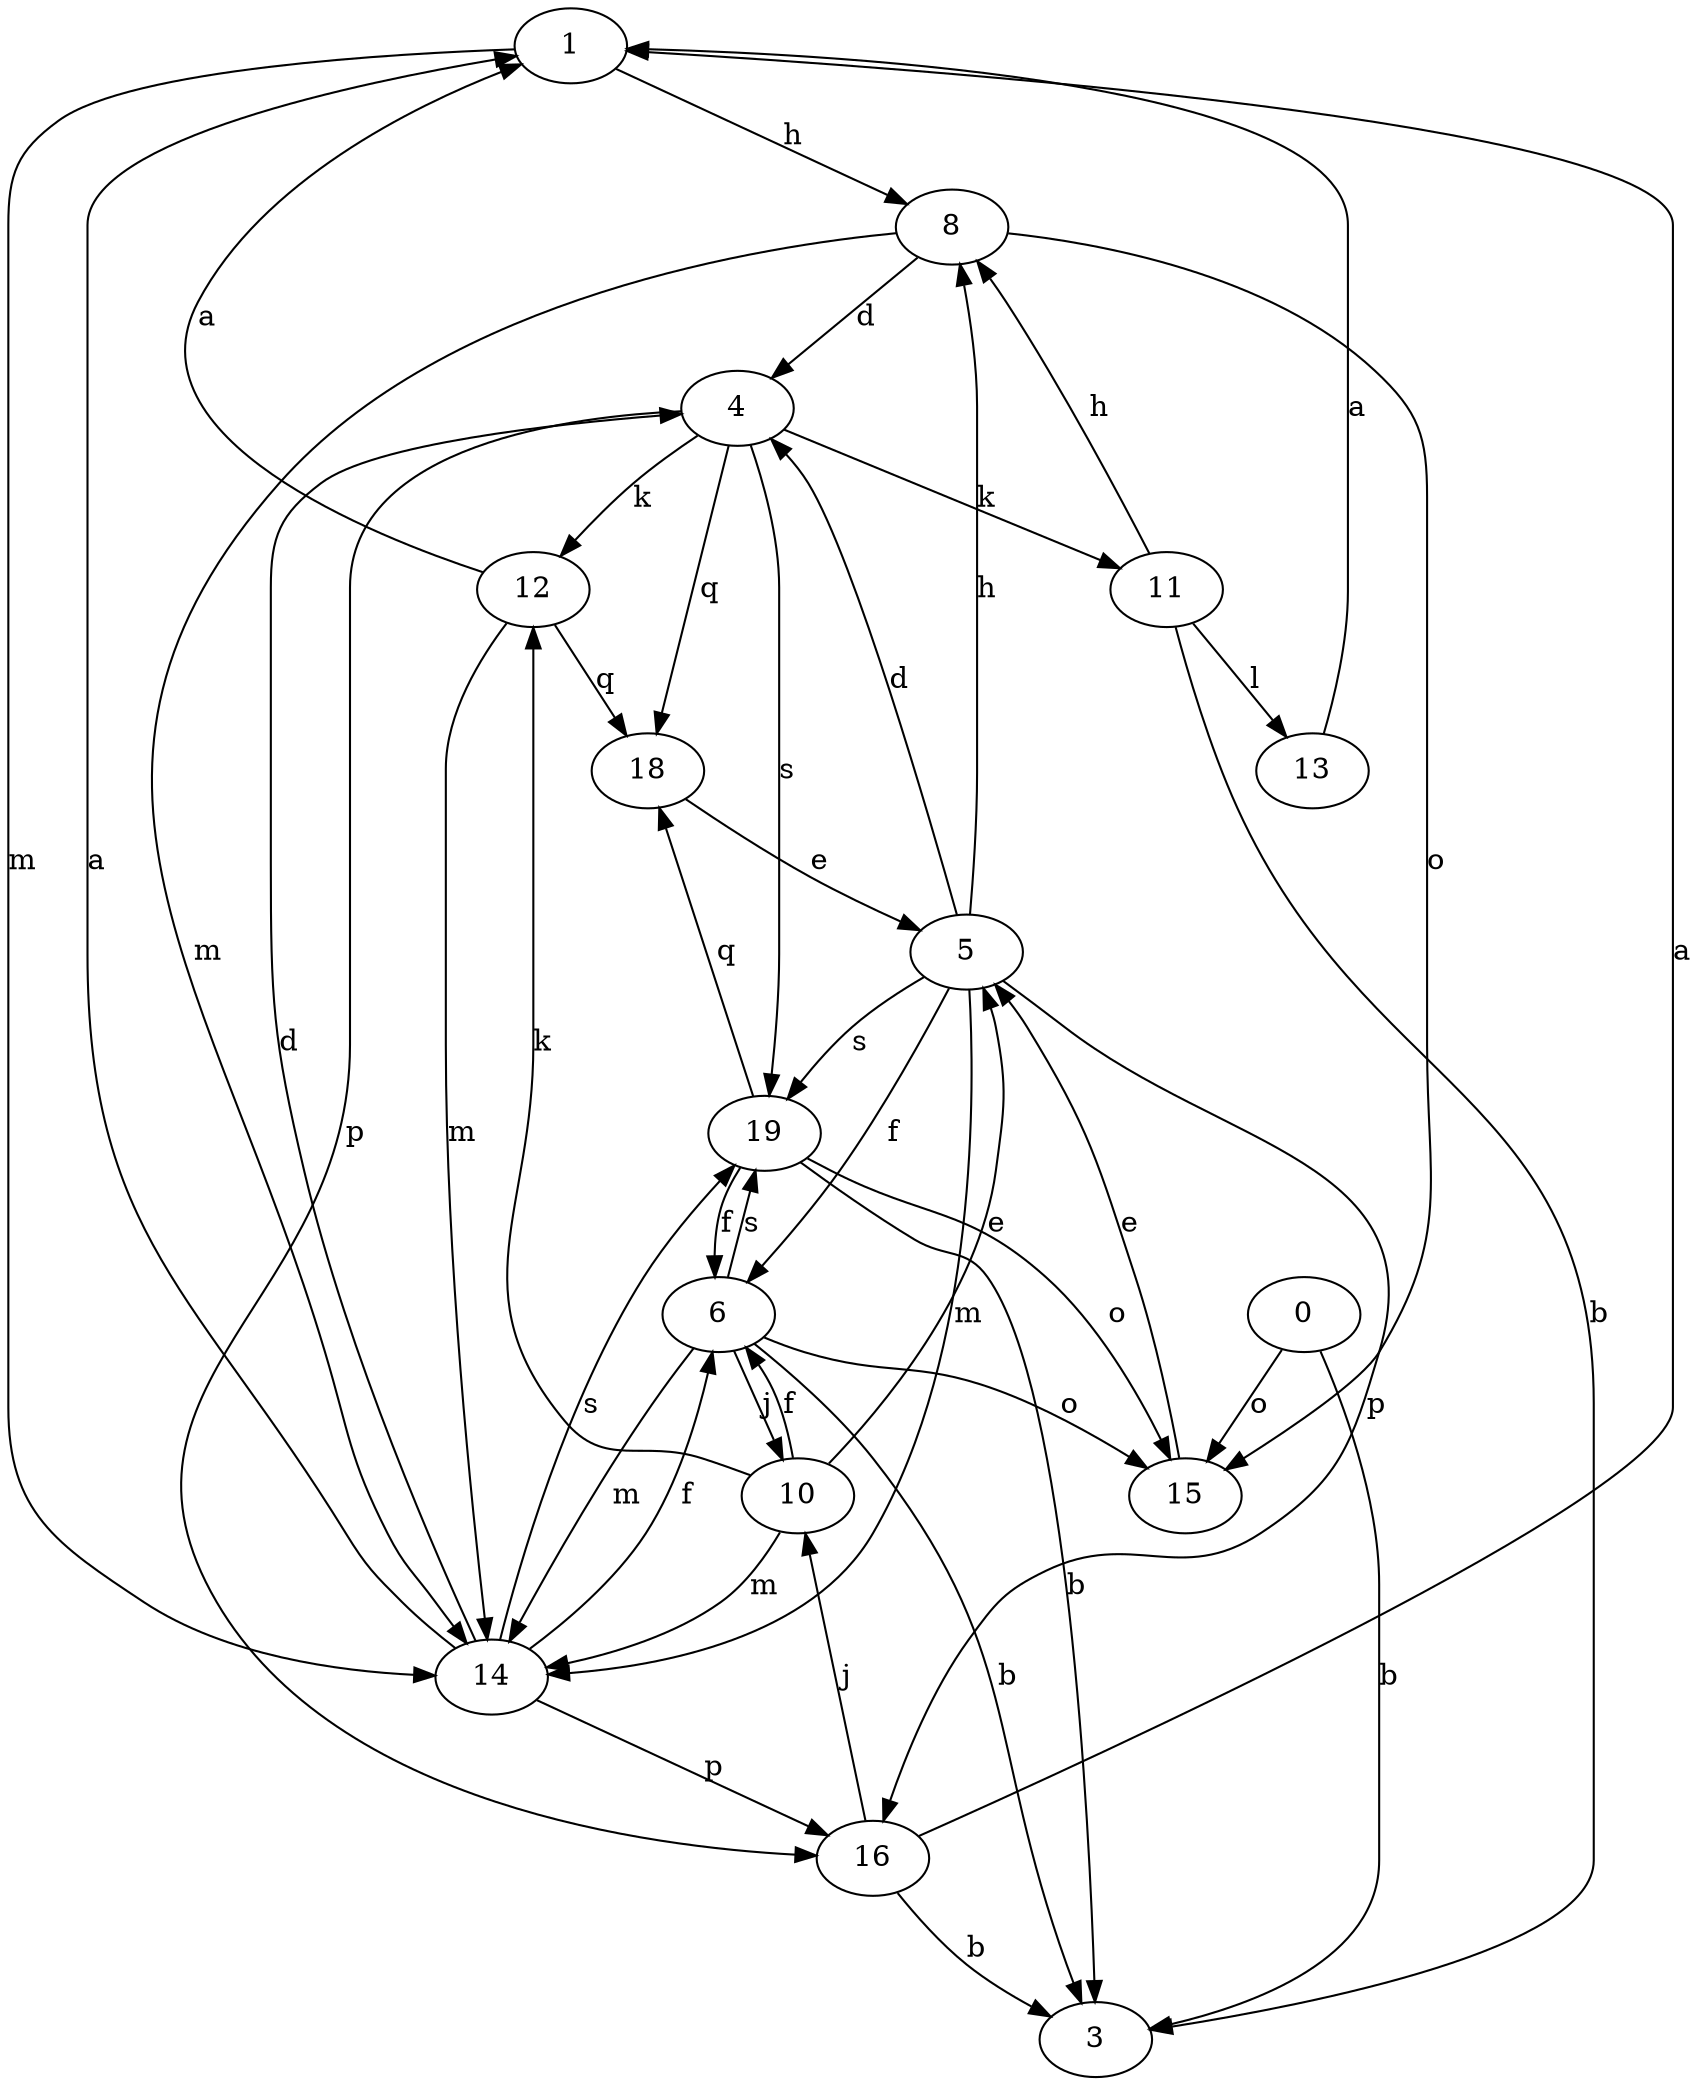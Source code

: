 strict digraph  {
1;
3;
4;
5;
6;
8;
0;
10;
11;
12;
13;
14;
15;
16;
18;
19;
1 -> 8  [label=h];
1 -> 14  [label=m];
4 -> 11  [label=k];
4 -> 12  [label=k];
4 -> 16  [label=p];
4 -> 18  [label=q];
4 -> 19  [label=s];
5 -> 4  [label=d];
5 -> 6  [label=f];
5 -> 8  [label=h];
5 -> 14  [label=m];
5 -> 16  [label=p];
5 -> 19  [label=s];
6 -> 3  [label=b];
6 -> 10  [label=j];
6 -> 14  [label=m];
6 -> 15  [label=o];
6 -> 19  [label=s];
8 -> 4  [label=d];
8 -> 14  [label=m];
8 -> 15  [label=o];
0 -> 3  [label=b];
0 -> 15  [label=o];
10 -> 5  [label=e];
10 -> 6  [label=f];
10 -> 12  [label=k];
10 -> 14  [label=m];
11 -> 3  [label=b];
11 -> 8  [label=h];
11 -> 13  [label=l];
12 -> 1  [label=a];
12 -> 14  [label=m];
12 -> 18  [label=q];
13 -> 1  [label=a];
14 -> 1  [label=a];
14 -> 4  [label=d];
14 -> 6  [label=f];
14 -> 16  [label=p];
14 -> 19  [label=s];
15 -> 5  [label=e];
16 -> 1  [label=a];
16 -> 3  [label=b];
16 -> 10  [label=j];
18 -> 5  [label=e];
19 -> 3  [label=b];
19 -> 6  [label=f];
19 -> 15  [label=o];
19 -> 18  [label=q];
}
